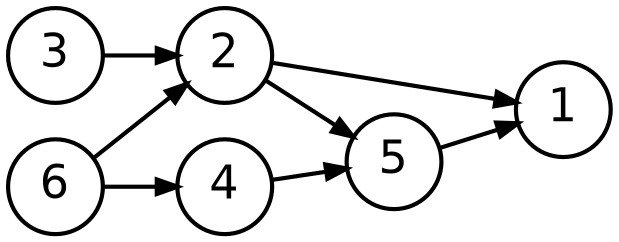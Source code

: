 digraph untitled {
        rankdir = LR;
        graph[bgcolor="transparent", ];
        node [fontname="Bitstream Vera Sans", fontsize="22.00", shape=circle, style="bold,filled" fillcolor=white];
        edge [style=bold];
        1;2;3;4;5;6;
        6 -> 4 -> 5 -> 1;
        3 -> 2;
        2 -> 1;
        6 -> 2;
        2 -> 5;
}
